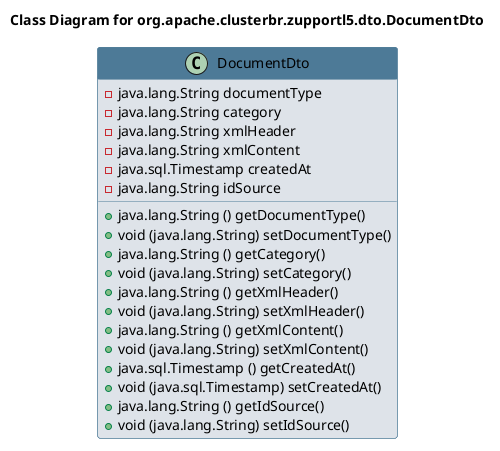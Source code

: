 @startuml 
skinparam class { 
 BackgroundColor #DEE3E9 
 ArrowColor #4D7A97 
 BorderColor #4D7A97 
}
left to right direction 
title Class Diagram for org.apache.clusterbr.zupportl5.dto.DocumentDto
skinparam titleBackgroundColor White
skinparam classHeaderBackgroundColor #4D7A97 
skinparam stereotypeCBackgroundColor #F8981D 

class DocumentDto {
 - java.lang.String documentType
 - java.lang.String category
 - java.lang.String xmlHeader
 - java.lang.String xmlContent
 - java.sql.Timestamp createdAt
 - java.lang.String idSource
 + java.lang.String () getDocumentType()
 + void (java.lang.String) setDocumentType()
 + java.lang.String () getCategory()
 + void (java.lang.String) setCategory()
 + java.lang.String () getXmlHeader()
 + void (java.lang.String) setXmlHeader()
 + java.lang.String () getXmlContent()
 + void (java.lang.String) setXmlContent()
 + java.sql.Timestamp () getCreatedAt()
 + void (java.sql.Timestamp) setCreatedAt()
 + java.lang.String () getIdSource()
 + void (java.lang.String) setIdSource()
}
@enduml
